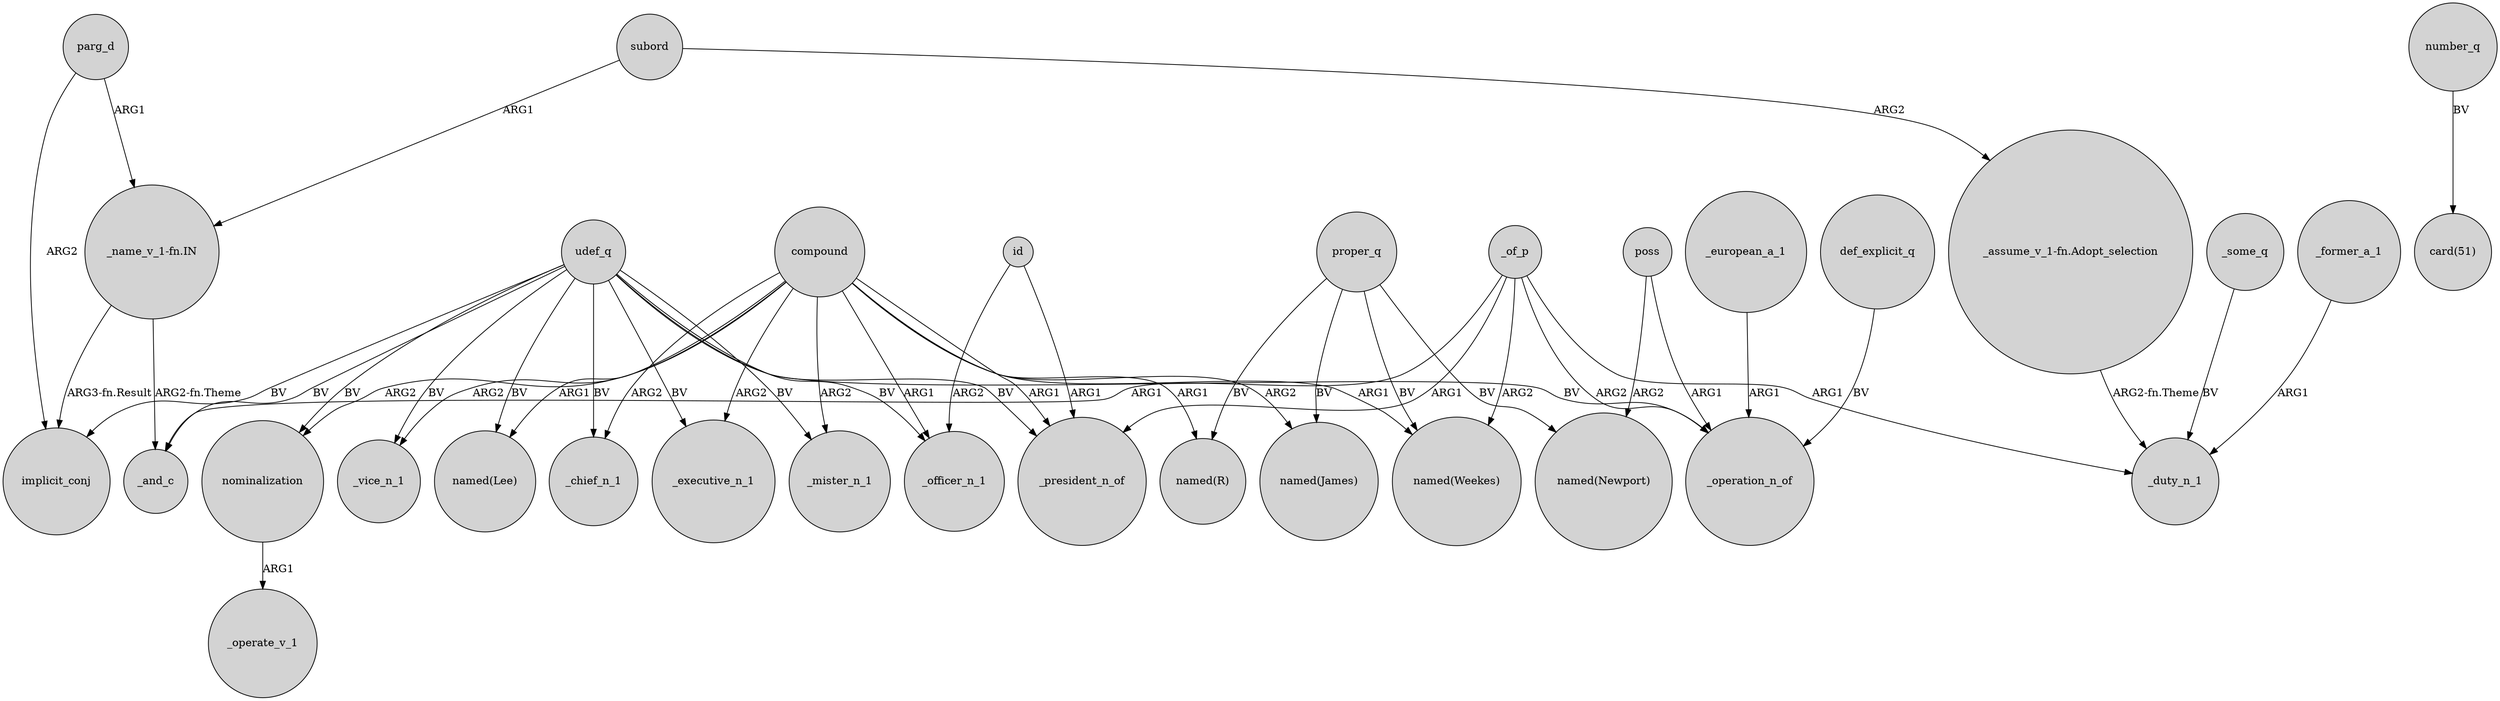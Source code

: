digraph {
	node [shape=circle style=filled]
	parg_d -> implicit_conj [label=ARG2]
	_some_q -> _duty_n_1 [label=BV]
	compound -> _vice_n_1 [label=ARG2]
	"_name_v_1-fn.IN" -> _and_c [label="ARG2-fn.Theme"]
	nominalization -> _operate_v_1 [label=ARG1]
	_former_a_1 -> _duty_n_1 [label=ARG1]
	udef_q -> _executive_n_1 [label=BV]
	proper_q -> "named(Newport)" [label=BV]
	poss -> _operation_n_of [label=ARG1]
	_of_p -> "named(Weekes)" [label=ARG2]
	compound -> _mister_n_1 [label=ARG2]
	poss -> "named(Newport)" [label=ARG2]
	compound -> "named(James)" [label=ARG2]
	"_assume_v_1-fn.Adopt_selection" -> _duty_n_1 [label="ARG2-fn.Theme"]
	id -> _president_n_of [label=ARG1]
	udef_q -> _mister_n_1 [label=BV]
	compound -> "named(R)" [label=ARG1]
	compound -> nominalization [label=ARG2]
	_european_a_1 -> _operation_n_of [label=ARG1]
	udef_q -> implicit_conj [label=BV]
	_of_p -> _duty_n_1 [label=ARG1]
	udef_q -> _vice_n_1 [label=BV]
	compound -> _chief_n_1 [label=ARG2]
	compound -> "named(Weekes)" [label=ARG1]
	compound -> _officer_n_1 [label=ARG1]
	def_explicit_q -> _operation_n_of [label=BV]
	_of_p -> _president_n_of [label=ARG1]
	compound -> _president_n_of [label=ARG1]
	udef_q -> _president_n_of [label=BV]
	udef_q -> "named(Lee)" [label=BV]
	id -> _officer_n_1 [label=ARG2]
	udef_q -> _chief_n_1 [label=BV]
	proper_q -> "named(Weekes)" [label=BV]
	udef_q -> _officer_n_1 [label=BV]
	proper_q -> "named(James)" [label=BV]
	number_q -> "card(51)" [label=BV]
	_of_p -> _and_c [label=ARG1]
	udef_q -> nominalization [label=BV]
	subord -> "_name_v_1-fn.IN" [label=ARG1]
	proper_q -> "named(R)" [label=BV]
	_of_p -> _operation_n_of [label=ARG2]
	subord -> "_assume_v_1-fn.Adopt_selection" [label=ARG2]
	udef_q -> _and_c [label=BV]
	compound -> _executive_n_1 [label=ARG2]
	udef_q -> _operation_n_of [label=BV]
	parg_d -> "_name_v_1-fn.IN" [label=ARG1]
	compound -> "named(Lee)" [label=ARG1]
	"_name_v_1-fn.IN" -> implicit_conj [label="ARG3-fn.Result"]
}
